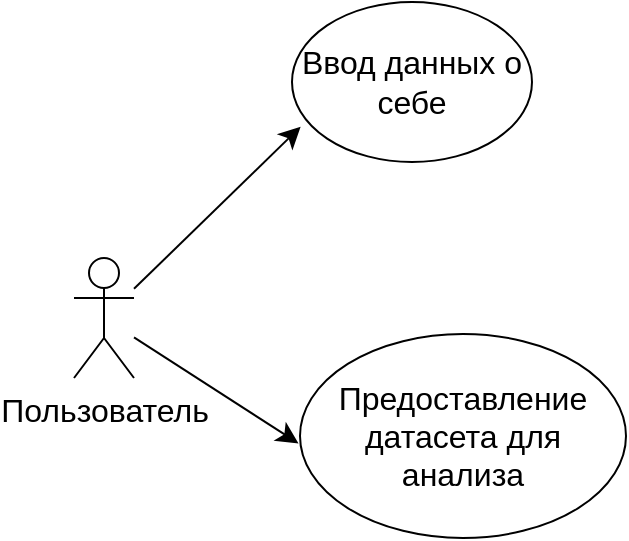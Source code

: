 <mxfile version="22.0.8" type="github">
  <diagram name="Страница — 1" id="O3C2eEDDr393xnjBei2A">
    <mxGraphModel dx="740" dy="368" grid="0" gridSize="10" guides="1" tooltips="1" connect="1" arrows="1" fold="1" page="0" pageScale="1" pageWidth="827" pageHeight="1169" math="0" shadow="0">
      <root>
        <mxCell id="0" />
        <mxCell id="1" parent="0" />
        <mxCell id="O0mWV2WqzbjUr7fHWTJI-2" style="edgeStyle=none;curved=1;rounded=0;orthogonalLoop=1;jettySize=auto;html=1;fontSize=12;startSize=8;endSize=8;" edge="1" parent="1" source="O0mWV2WqzbjUr7fHWTJI-1">
          <mxGeometry relative="1" as="geometry">
            <mxPoint x="209.333" y="98.333" as="targetPoint" />
          </mxGeometry>
        </mxCell>
        <mxCell id="O0mWV2WqzbjUr7fHWTJI-4" style="edgeStyle=none;curved=1;rounded=0;orthogonalLoop=1;jettySize=auto;html=1;fontSize=12;startSize=8;endSize=8;" edge="1" parent="1" source="O0mWV2WqzbjUr7fHWTJI-1">
          <mxGeometry relative="1" as="geometry">
            <mxPoint x="208.267" y="256.733" as="targetPoint" />
          </mxGeometry>
        </mxCell>
        <mxCell id="O0mWV2WqzbjUr7fHWTJI-1" value="Пользователь" style="shape=umlActor;verticalLabelPosition=bottom;verticalAlign=top;html=1;outlineConnect=0;fontSize=16;" vertex="1" parent="1">
          <mxGeometry x="96" y="164" width="30" height="60" as="geometry" />
        </mxCell>
        <mxCell id="O0mWV2WqzbjUr7fHWTJI-3" value="Ввод данных о себе" style="ellipse;whiteSpace=wrap;html=1;fontSize=16;" vertex="1" parent="1">
          <mxGeometry x="205" y="36" width="120" height="80" as="geometry" />
        </mxCell>
        <mxCell id="O0mWV2WqzbjUr7fHWTJI-5" value="Предоставление датасета для анализа" style="ellipse;whiteSpace=wrap;html=1;fontSize=16;" vertex="1" parent="1">
          <mxGeometry x="209" y="202" width="163" height="102" as="geometry" />
        </mxCell>
      </root>
    </mxGraphModel>
  </diagram>
</mxfile>
